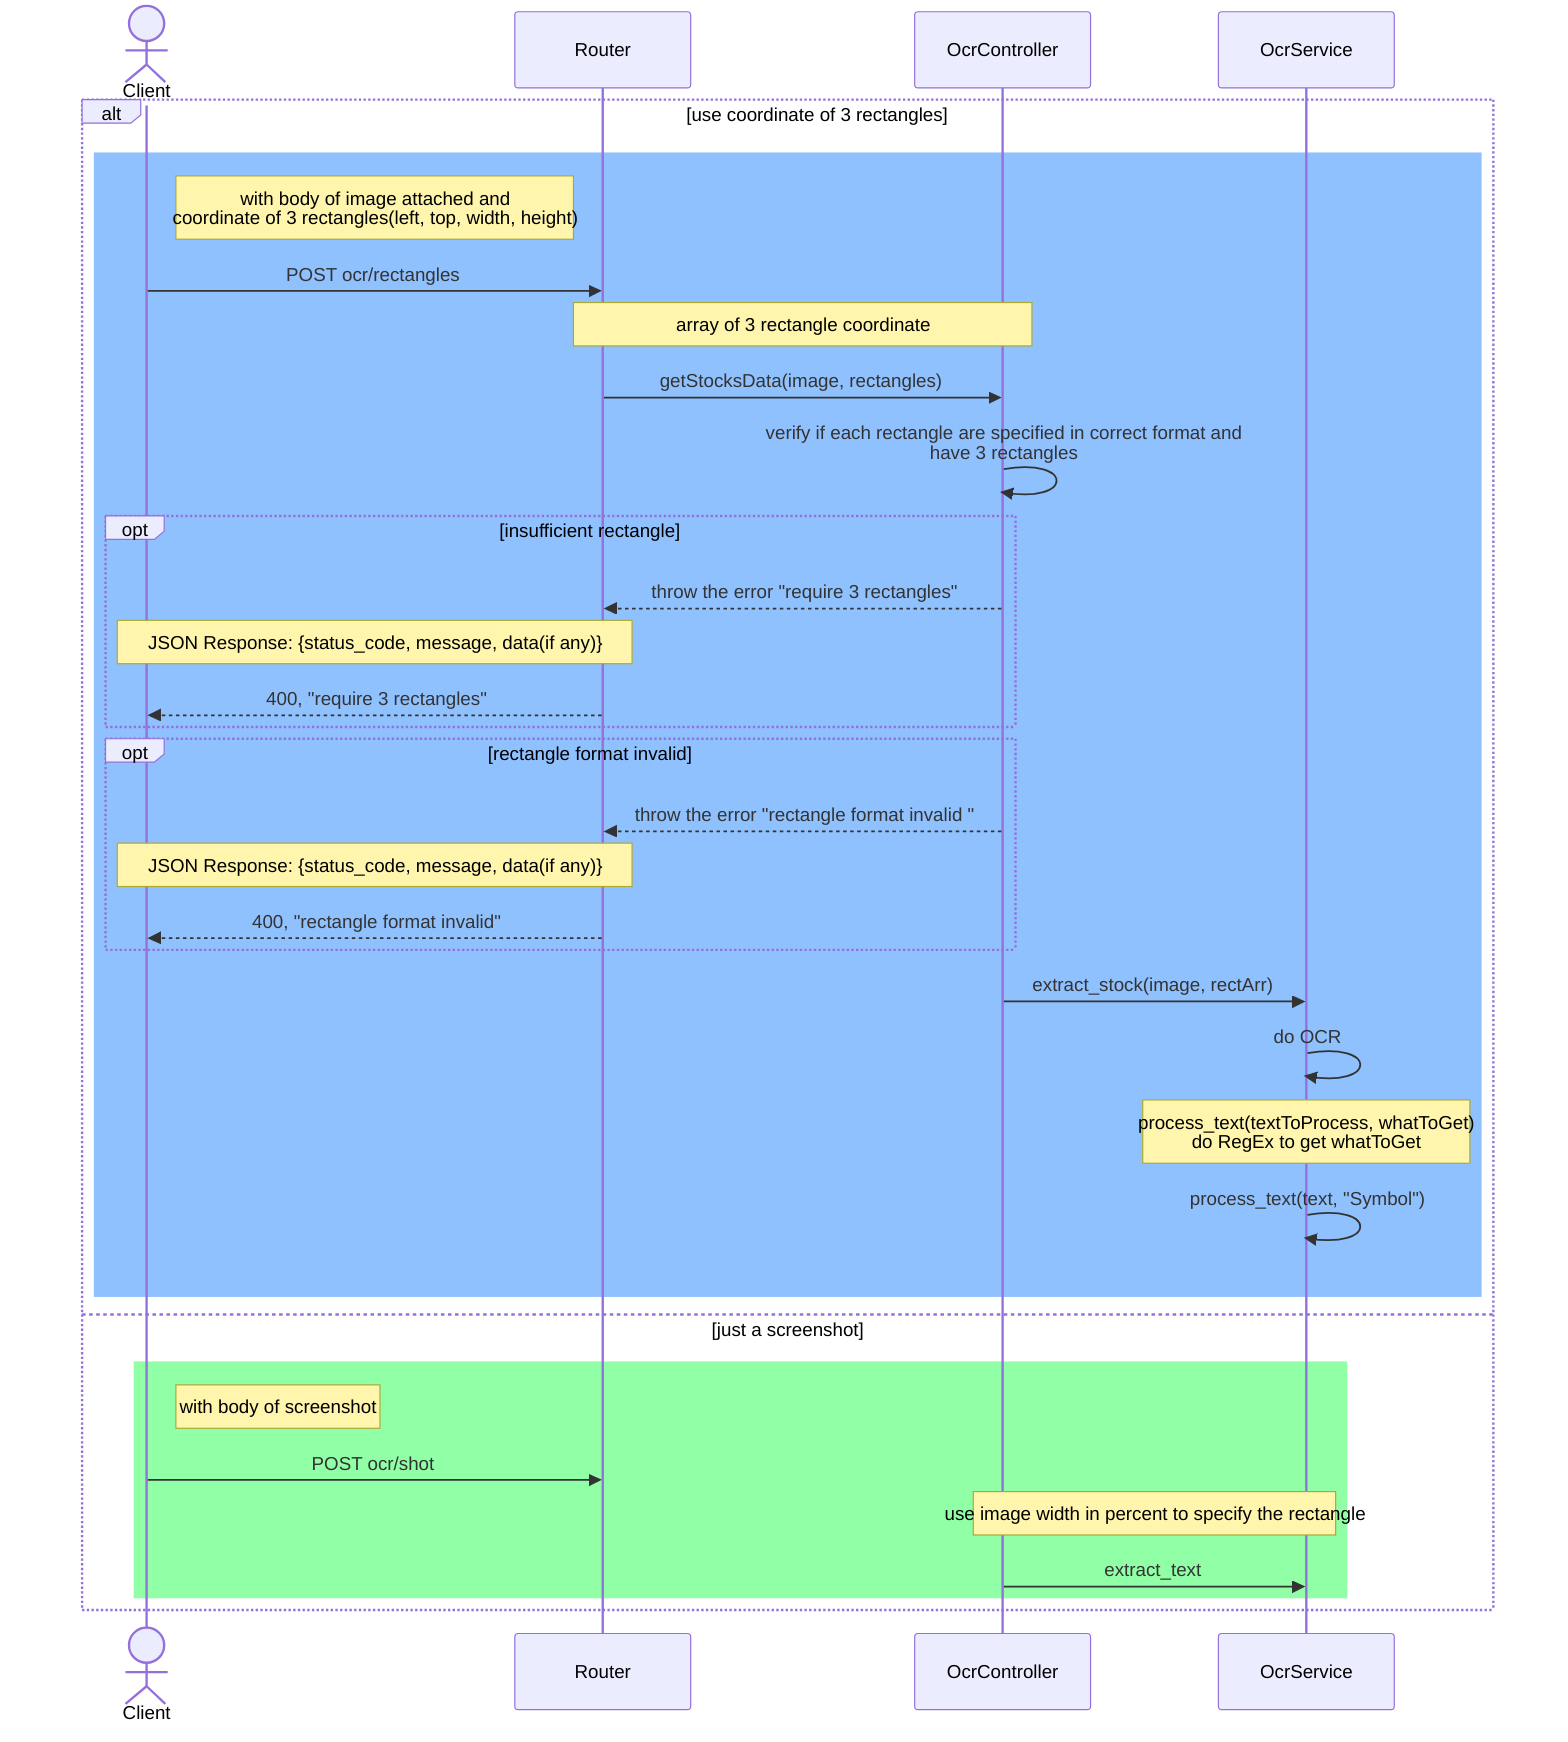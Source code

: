 sequenceDiagram
    actor Client
    participant Router
    participant Cont as OcrController
    participant Ocr as OcrService

    alt use coordinate of 3 rectangles
        rect rgb(144,193,255)
            Note right of Client: with body of image attached and<br>coordinate of 3 rectangles(left, top, width, height)
            Client->>Router: POST ocr/rectangles
            Note over Cont,Router: array of 3 rectangle coordinate
            Router->>Cont: getStocksData(image, rectangles)
            Cont->>Cont: verify if each rectangle are specified in correct format and<br>have 3 rectangles
            opt insufficient rectangle
                Cont-->>Router: throw the error "require 3 rectangles"
                Note over Router,Client: JSON Response: {status_code, message, data(if any)}
                Router-->>Client: 400, "require 3 rectangles"
            end
            opt rectangle format invalid 
                Cont-->>Router: throw the error "rectangle format invalid "
                Note over Router,Client: JSON Response: {status_code, message, data(if any)}
                Router-->>Client: 400, "rectangle format invalid"
            end
            Cont->>Ocr: extract_stock(image, rectArr)
            Ocr->>Ocr: do OCR
            Note over Ocr: process_text(textToProcess, whatToGet)<br>do RegEx to get whatToGet
            Ocr->>Ocr: process_text(text, "Symbol")
        end
    else just a screenshot
        rect rgb(144,255,166)
            Note right of Client: with body of screenshot
            Client->>Router: POST ocr/shot
            Note over Cont, Ocr: use image width in percent to specify the rectangle
            Cont->>Ocr: extract_text
        end
    end